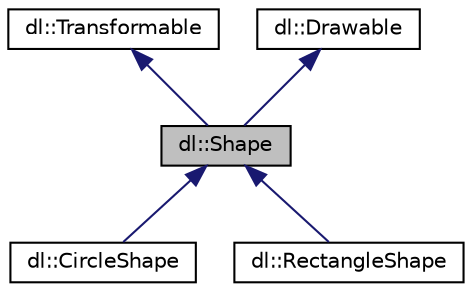 digraph "dl::Shape"
{
 // LATEX_PDF_SIZE
  edge [fontname="Helvetica",fontsize="10",labelfontname="Helvetica",labelfontsize="10"];
  node [fontname="Helvetica",fontsize="10",shape=record];
  Node1 [label="dl::Shape",height=0.2,width=0.4,color="black", fillcolor="grey75", style="filled", fontcolor="black",tooltip="The base class for any shape."];
  Node2 -> Node1 [dir="back",color="midnightblue",fontsize="10",style="solid",fontname="Helvetica"];
  Node2 [label="dl::Transformable",height=0.2,width=0.4,color="black", fillcolor="white", style="filled",URL="$classdl_1_1Transformable.html",tooltip="A base class for anything that has a position on the screen."];
  Node3 -> Node1 [dir="back",color="midnightblue",fontsize="10",style="solid",fontname="Helvetica"];
  Node3 [label="dl::Drawable",height=0.2,width=0.4,color="black", fillcolor="white", style="filled",URL="$classdl_1_1Drawable.html",tooltip="The base class for any object that can be drawn to the screen."];
  Node1 -> Node4 [dir="back",color="midnightblue",fontsize="10",style="solid",fontname="Helvetica"];
  Node4 [label="dl::CircleShape",height=0.2,width=0.4,color="black", fillcolor="white", style="filled",URL="$classdl_1_1CircleShape.html",tooltip="A circle shape."];
  Node1 -> Node5 [dir="back",color="midnightblue",fontsize="10",style="solid",fontname="Helvetica"];
  Node5 [label="dl::RectangleShape",height=0.2,width=0.4,color="black", fillcolor="white", style="filled",URL="$classdl_1_1RectangleShape.html",tooltip="A rectangle shape."];
}
